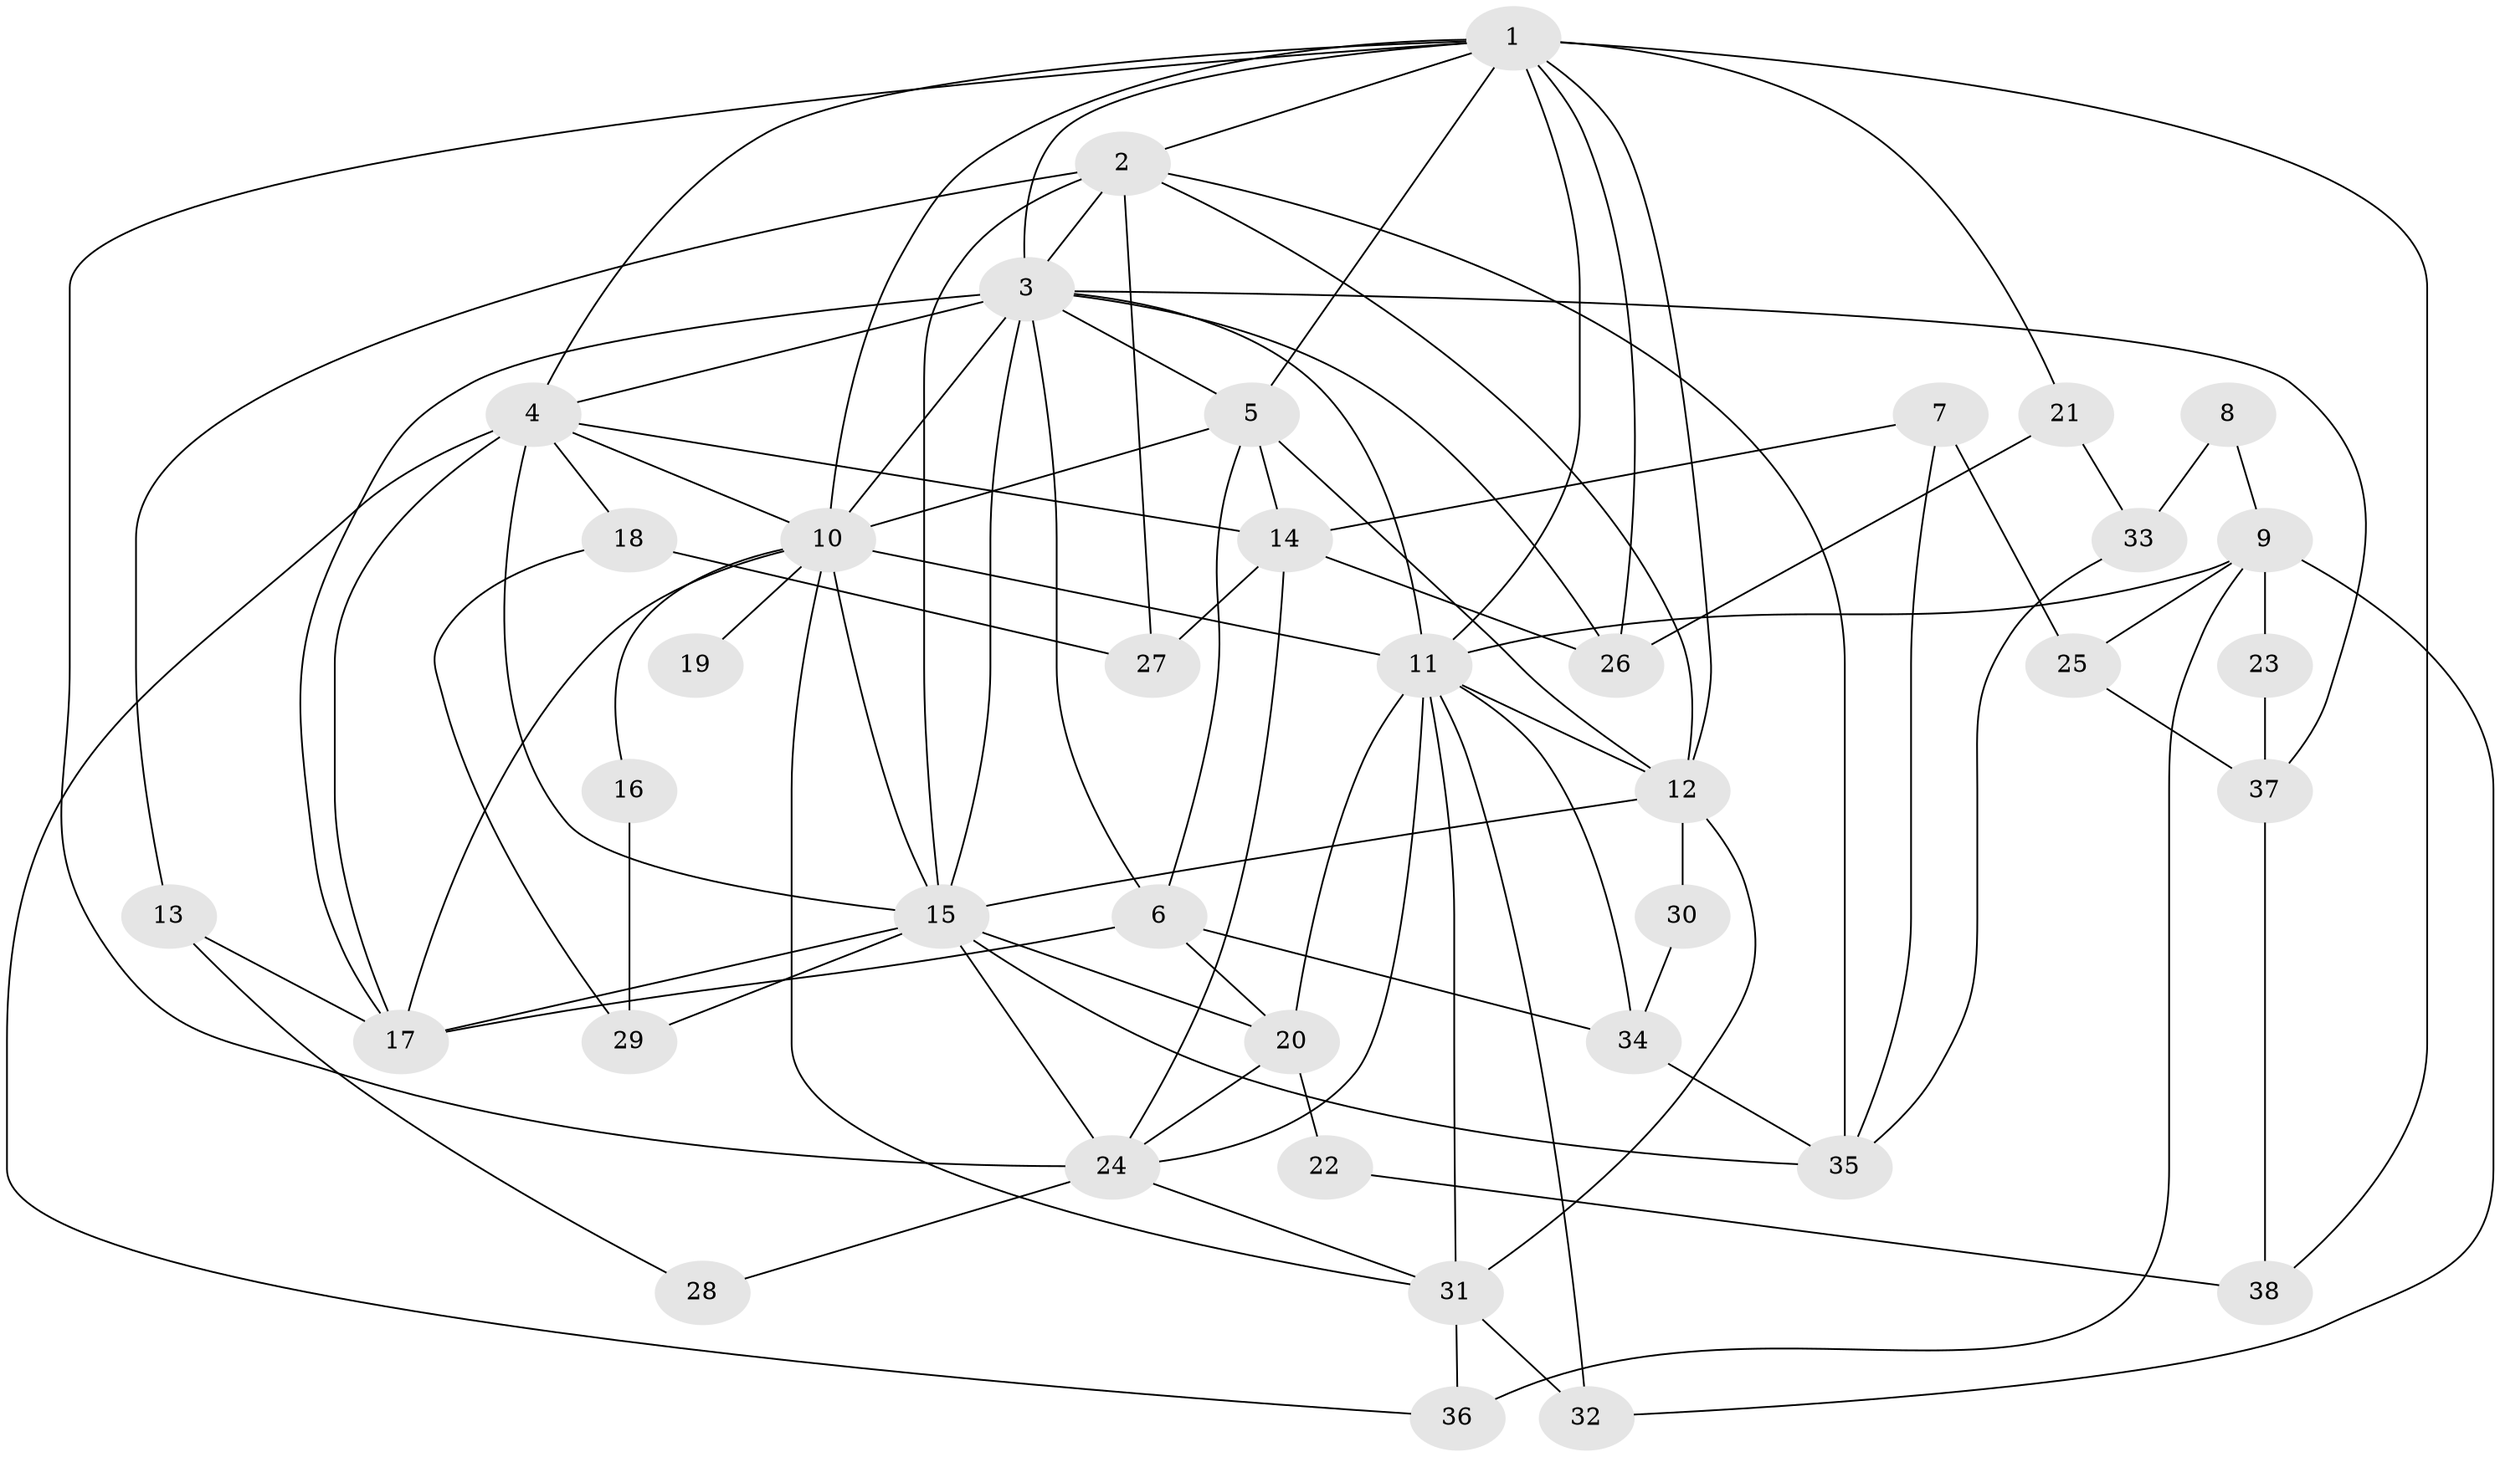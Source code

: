 // original degree distribution, {5: 0.17105263157894737, 3: 0.32894736842105265, 6: 0.10526315789473684, 7: 0.02631578947368421, 4: 0.2631578947368421, 2: 0.09210526315789473, 8: 0.013157894736842105}
// Generated by graph-tools (version 1.1) at 2025/36/03/09/25 02:36:21]
// undirected, 38 vertices, 92 edges
graph export_dot {
graph [start="1"]
  node [color=gray90,style=filled];
  1;
  2;
  3;
  4;
  5;
  6;
  7;
  8;
  9;
  10;
  11;
  12;
  13;
  14;
  15;
  16;
  17;
  18;
  19;
  20;
  21;
  22;
  23;
  24;
  25;
  26;
  27;
  28;
  29;
  30;
  31;
  32;
  33;
  34;
  35;
  36;
  37;
  38;
  1 -- 2 [weight=1.0];
  1 -- 3 [weight=1.0];
  1 -- 4 [weight=1.0];
  1 -- 5 [weight=1.0];
  1 -- 10 [weight=1.0];
  1 -- 11 [weight=2.0];
  1 -- 12 [weight=1.0];
  1 -- 21 [weight=1.0];
  1 -- 24 [weight=2.0];
  1 -- 26 [weight=1.0];
  1 -- 38 [weight=1.0];
  2 -- 3 [weight=1.0];
  2 -- 12 [weight=1.0];
  2 -- 13 [weight=1.0];
  2 -- 15 [weight=1.0];
  2 -- 27 [weight=1.0];
  2 -- 35 [weight=1.0];
  3 -- 4 [weight=1.0];
  3 -- 5 [weight=1.0];
  3 -- 6 [weight=1.0];
  3 -- 10 [weight=1.0];
  3 -- 11 [weight=1.0];
  3 -- 15 [weight=2.0];
  3 -- 17 [weight=1.0];
  3 -- 26 [weight=1.0];
  3 -- 37 [weight=1.0];
  4 -- 10 [weight=1.0];
  4 -- 14 [weight=1.0];
  4 -- 15 [weight=2.0];
  4 -- 17 [weight=1.0];
  4 -- 18 [weight=1.0];
  4 -- 36 [weight=1.0];
  5 -- 6 [weight=1.0];
  5 -- 10 [weight=2.0];
  5 -- 12 [weight=1.0];
  5 -- 14 [weight=2.0];
  6 -- 17 [weight=1.0];
  6 -- 20 [weight=1.0];
  6 -- 34 [weight=1.0];
  7 -- 14 [weight=2.0];
  7 -- 25 [weight=1.0];
  7 -- 35 [weight=1.0];
  8 -- 9 [weight=1.0];
  8 -- 33 [weight=1.0];
  9 -- 11 [weight=1.0];
  9 -- 23 [weight=1.0];
  9 -- 25 [weight=1.0];
  9 -- 32 [weight=1.0];
  9 -- 36 [weight=2.0];
  10 -- 11 [weight=3.0];
  10 -- 15 [weight=2.0];
  10 -- 16 [weight=1.0];
  10 -- 17 [weight=1.0];
  10 -- 19 [weight=2.0];
  10 -- 31 [weight=1.0];
  11 -- 12 [weight=2.0];
  11 -- 20 [weight=1.0];
  11 -- 24 [weight=1.0];
  11 -- 31 [weight=1.0];
  11 -- 32 [weight=1.0];
  11 -- 34 [weight=1.0];
  12 -- 15 [weight=1.0];
  12 -- 30 [weight=1.0];
  12 -- 31 [weight=1.0];
  13 -- 17 [weight=1.0];
  13 -- 28 [weight=1.0];
  14 -- 24 [weight=2.0];
  14 -- 26 [weight=1.0];
  14 -- 27 [weight=1.0];
  15 -- 17 [weight=1.0];
  15 -- 20 [weight=1.0];
  15 -- 24 [weight=2.0];
  15 -- 29 [weight=1.0];
  15 -- 35 [weight=1.0];
  16 -- 29 [weight=1.0];
  18 -- 27 [weight=1.0];
  18 -- 29 [weight=1.0];
  20 -- 22 [weight=1.0];
  20 -- 24 [weight=1.0];
  21 -- 26 [weight=1.0];
  21 -- 33 [weight=1.0];
  22 -- 38 [weight=1.0];
  23 -- 37 [weight=1.0];
  24 -- 28 [weight=1.0];
  24 -- 31 [weight=1.0];
  25 -- 37 [weight=1.0];
  30 -- 34 [weight=1.0];
  31 -- 32 [weight=1.0];
  31 -- 36 [weight=1.0];
  33 -- 35 [weight=1.0];
  34 -- 35 [weight=1.0];
  37 -- 38 [weight=1.0];
}
